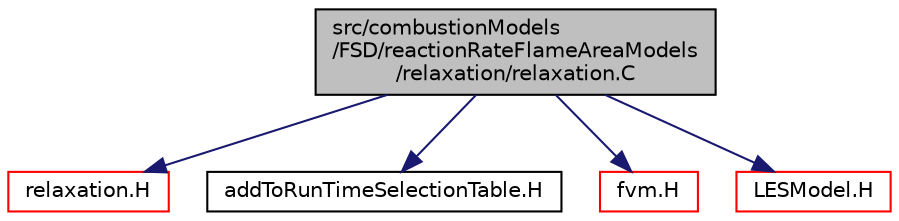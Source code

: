 digraph "src/combustionModels/FSD/reactionRateFlameAreaModels/relaxation/relaxation.C"
{
  bgcolor="transparent";
  edge [fontname="Helvetica",fontsize="10",labelfontname="Helvetica",labelfontsize="10"];
  node [fontname="Helvetica",fontsize="10",shape=record];
  Node1 [label="src/combustionModels\l/FSD/reactionRateFlameAreaModels\l/relaxation/relaxation.C",height=0.2,width=0.4,color="black", fillcolor="grey75", style="filled", fontcolor="black"];
  Node1 -> Node2 [color="midnightblue",fontsize="10",style="solid",fontname="Helvetica"];
  Node2 [label="relaxation.H",height=0.2,width=0.4,color="red",URL="$a04788.html"];
  Node1 -> Node3 [color="midnightblue",fontsize="10",style="solid",fontname="Helvetica"];
  Node3 [label="addToRunTimeSelectionTable.H",height=0.2,width=0.4,color="black",URL="$a08025.html",tooltip="Macros for easy insertion into run-time selection tables. "];
  Node1 -> Node4 [color="midnightblue",fontsize="10",style="solid",fontname="Helvetica"];
  Node4 [label="fvm.H",height=0.2,width=0.4,color="red",URL="$a05893.html"];
  Node1 -> Node5 [color="midnightblue",fontsize="10",style="solid",fontname="Helvetica"];
  Node5 [label="LESModel.H",height=0.2,width=0.4,color="red",URL="$a10870.html"];
}

